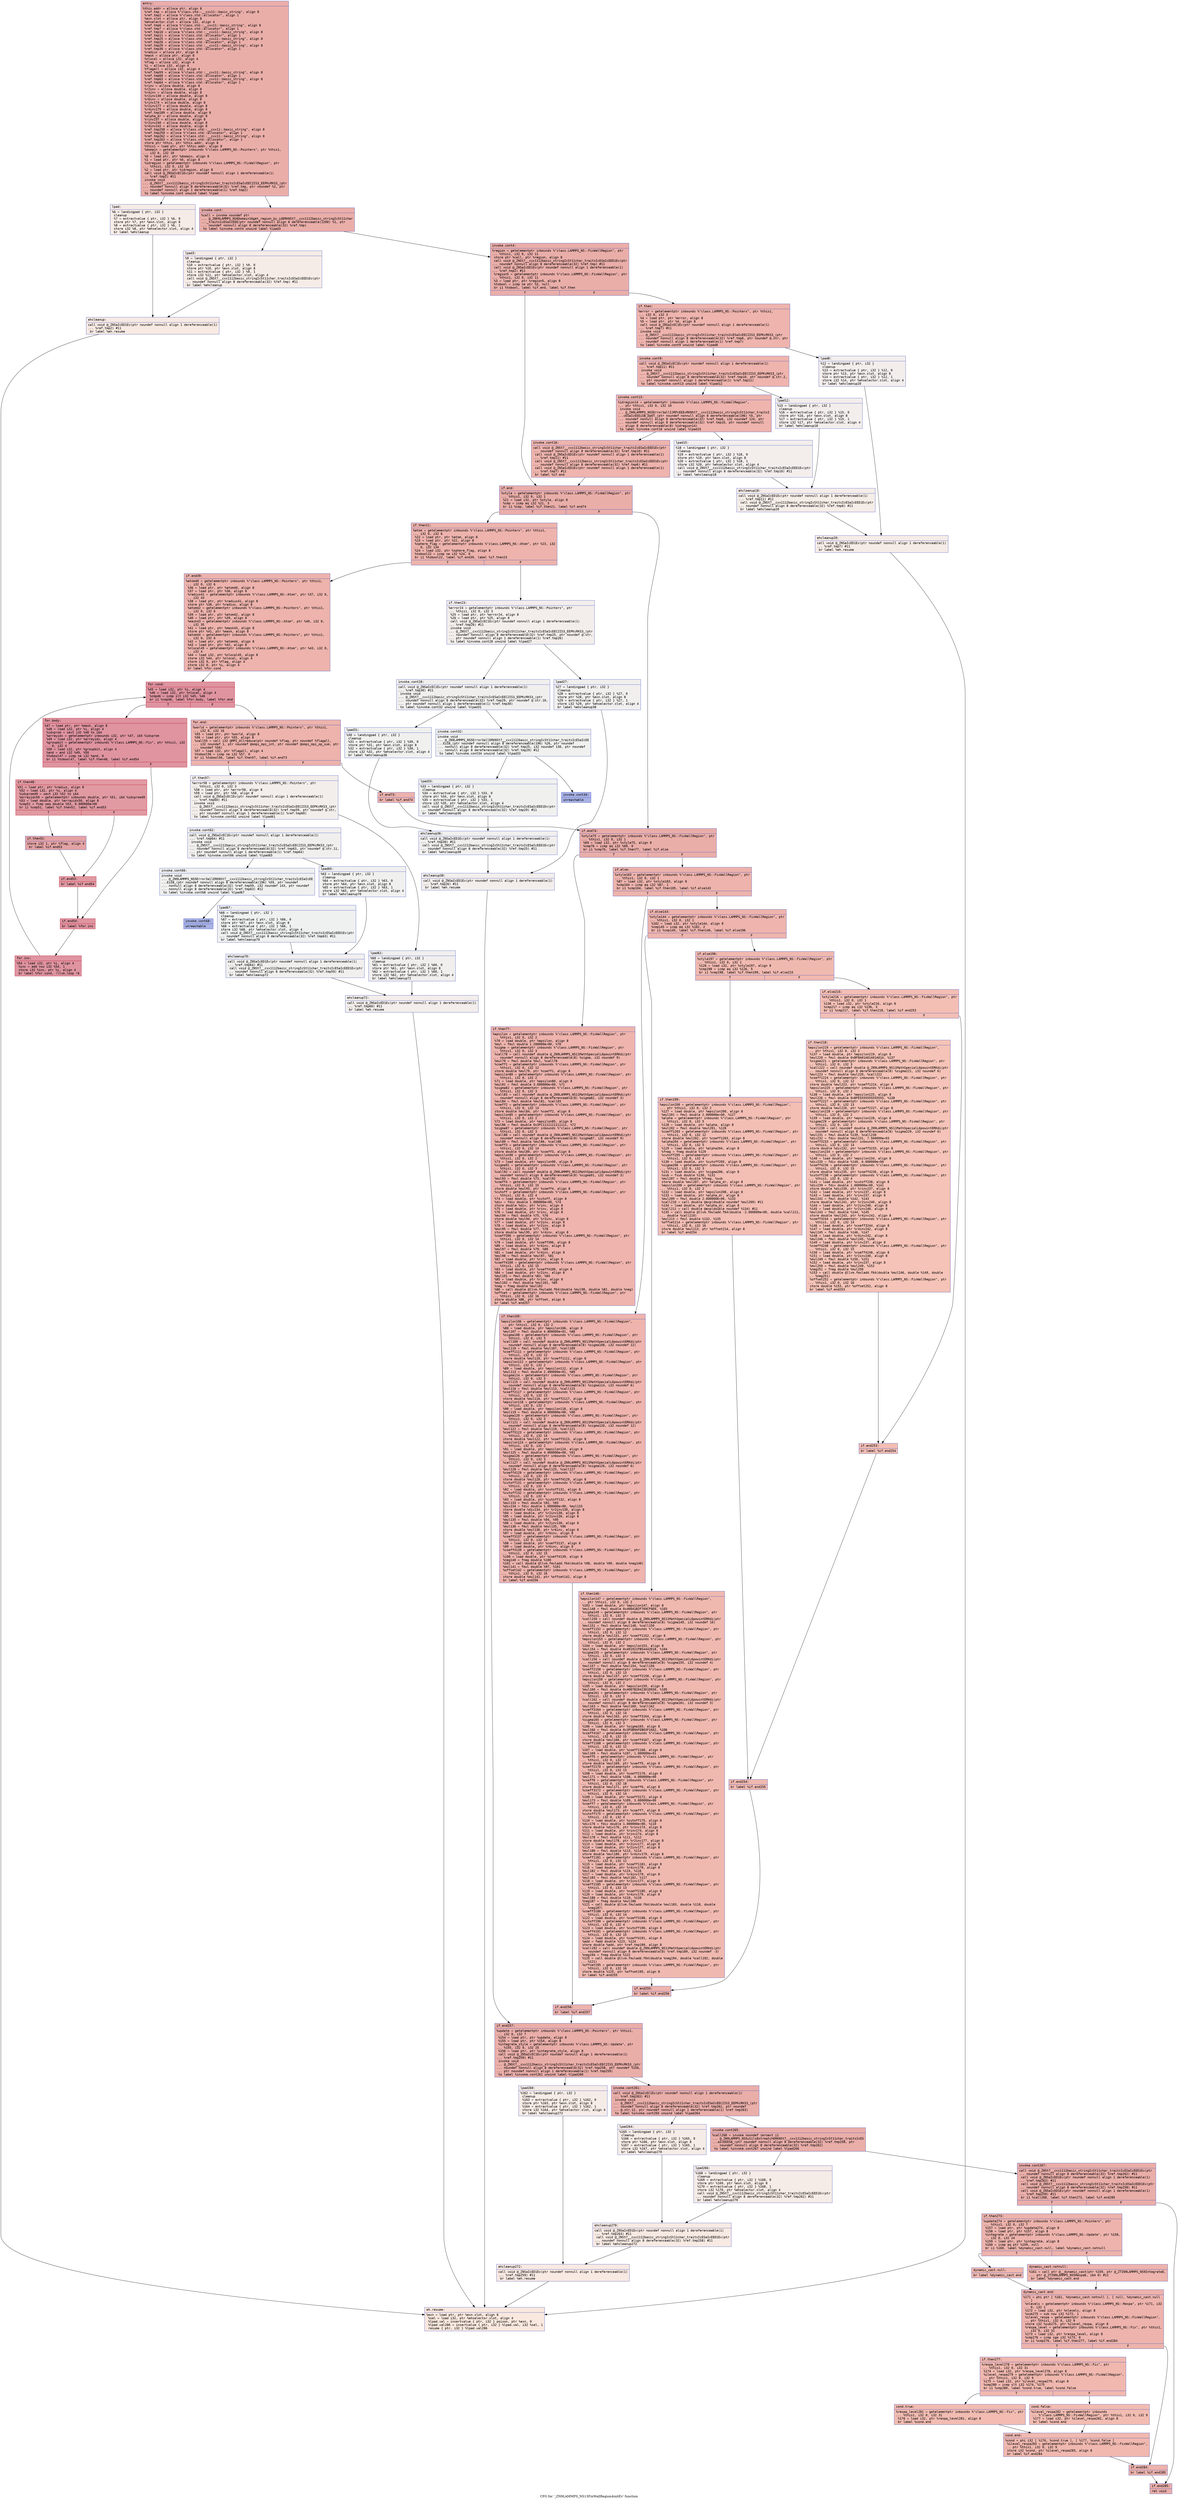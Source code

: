 digraph "CFG for '_ZN9LAMMPS_NS13FixWallRegion4initEv' function" {
	label="CFG for '_ZN9LAMMPS_NS13FixWallRegion4initEv' function";

	Node0x5591c76d56f0 [shape=record,color="#3d50c3ff", style=filled, fillcolor="#d0473d70" fontname="Courier",label="{entry:\l|  %this.addr = alloca ptr, align 8\l  %ref.tmp = alloca %\"class.std::__cxx11::basic_string\", align 8\l  %ref.tmp2 = alloca %\"class.std::allocator\", align 1\l  %exn.slot = alloca ptr, align 8\l  %ehselector.slot = alloca i32, align 4\l  %ref.tmp6 = alloca %\"class.std::__cxx11::basic_string\", align 8\l  %ref.tmp7 = alloca %\"class.std::allocator\", align 1\l  %ref.tmp10 = alloca %\"class.std::__cxx11::basic_string\", align 8\l  %ref.tmp11 = alloca %\"class.std::allocator\", align 1\l  %ref.tmp25 = alloca %\"class.std::__cxx11::basic_string\", align 8\l  %ref.tmp26 = alloca %\"class.std::allocator\", align 1\l  %ref.tmp29 = alloca %\"class.std::__cxx11::basic_string\", align 8\l  %ref.tmp30 = alloca %\"class.std::allocator\", align 1\l  %radius = alloca ptr, align 8\l  %mask = alloca ptr, align 8\l  %nlocal = alloca i32, align 4\l  %flag = alloca i32, align 4\l  %i = alloca i32, align 4\l  %flagall = alloca i32, align 4\l  %ref.tmp59 = alloca %\"class.std::__cxx11::basic_string\", align 8\l  %ref.tmp60 = alloca %\"class.std::allocator\", align 1\l  %ref.tmp63 = alloca %\"class.std::__cxx11::basic_string\", align 8\l  %ref.tmp64 = alloca %\"class.std::allocator\", align 1\l  %rinv = alloca double, align 8\l  %r2inv = alloca double, align 8\l  %r4inv = alloca double, align 8\l  %r2inv130 = alloca double, align 8\l  %r6inv = alloca double, align 8\l  %rinv174 = alloca double, align 8\l  %r2inv177 = alloca double, align 8\l  %r4inv179 = alloca double, align 8\l  %ref.tmp189 = alloca double, align 8\l  %alpha_dr = alloca double, align 8\l  %rinv237 = alloca double, align 8\l  %r2inv240 = alloca double, align 8\l  %r4inv242 = alloca double, align 8\l  %ref.tmp258 = alloca %\"class.std::__cxx11::basic_string\", align 8\l  %ref.tmp259 = alloca %\"class.std::allocator\", align 1\l  %ref.tmp262 = alloca %\"class.std::__cxx11::basic_string\", align 8\l  %ref.tmp263 = alloca %\"class.std::allocator\", align 1\l  store ptr %this, ptr %this.addr, align 8\l  %this1 = load ptr, ptr %this.addr, align 8\l  %domain = getelementptr inbounds %\"class.LAMMPS_NS::Pointers\", ptr %this1,\l... i32 0, i32 10\l  %0 = load ptr, ptr %domain, align 8\l  %1 = load ptr, ptr %0, align 8\l  %idregion = getelementptr inbounds %\"class.LAMMPS_NS::FixWallRegion\", ptr\l... %this1, i32 0, i32 10\l  %2 = load ptr, ptr %idregion, align 8\l  call void @_ZNSaIcEC1Ev(ptr noundef nonnull align 1 dereferenceable(1)\l... %ref.tmp2) #11\l  invoke void\l... @_ZNSt7__cxx1112basic_stringIcSt11char_traitsIcESaIcEEC2IS3_EEPKcRKS3_(ptr\l... noundef nonnull align 8 dereferenceable(32) %ref.tmp, ptr noundef %2, ptr\l... noundef nonnull align 1 dereferenceable(1) %ref.tmp2)\l          to label %invoke.cont unwind label %lpad\l}"];
	Node0x5591c76d56f0 -> Node0x5591c76c2880[tooltip="entry -> invoke.cont\nProbability 100.00%" ];
	Node0x5591c76d56f0 -> Node0x5591c76c2900[tooltip="entry -> lpad\nProbability 0.00%" ];
	Node0x5591c76c2880 [shape=record,color="#3d50c3ff", style=filled, fillcolor="#d0473d70" fontname="Courier",label="{invoke.cont:\l|  %call = invoke noundef ptr\l... @_ZNK9LAMMPS_NS6Domain16get_region_by_idERKNSt7__cxx1112basic_stringIcSt11char\l..._traitsIcESaIcEEE(ptr noundef nonnull align 8 dereferenceable(1200) %1, ptr\l... noundef nonnull align 8 dereferenceable(32) %ref.tmp)\l          to label %invoke.cont4 unwind label %lpad3\l}"];
	Node0x5591c76c2880 -> Node0x5591c76c2830[tooltip="invoke.cont -> invoke.cont4\nProbability 100.00%" ];
	Node0x5591c76c2880 -> Node0x5591c76c2ba0[tooltip="invoke.cont -> lpad3\nProbability 0.00%" ];
	Node0x5591c76c2830 [shape=record,color="#3d50c3ff", style=filled, fillcolor="#d0473d70" fontname="Courier",label="{invoke.cont4:\l|  %region = getelementptr inbounds %\"class.LAMMPS_NS::FixWallRegion\", ptr\l... %this1, i32 0, i32 11\l  store ptr %call, ptr %region, align 8\l  call void @_ZNSt7__cxx1112basic_stringIcSt11char_traitsIcESaIcEED1Ev(ptr\l... noundef nonnull align 8 dereferenceable(32) %ref.tmp) #11\l  call void @_ZNSaIcED1Ev(ptr noundef nonnull align 1 dereferenceable(1)\l... %ref.tmp2) #11\l  %region5 = getelementptr inbounds %\"class.LAMMPS_NS::FixWallRegion\", ptr\l... %this1, i32 0, i32 11\l  %3 = load ptr, ptr %region5, align 8\l  %tobool = icmp ne ptr %3, null\l  br i1 %tobool, label %if.end, label %if.then\l|{<s0>T|<s1>F}}"];
	Node0x5591c76c2830:s0 -> Node0x5591c76dab30[tooltip="invoke.cont4 -> if.end\nProbability 62.50%" ];
	Node0x5591c76c2830:s1 -> Node0x5591c76daba0[tooltip="invoke.cont4 -> if.then\nProbability 37.50%" ];
	Node0x5591c76daba0 [shape=record,color="#3d50c3ff", style=filled, fillcolor="#d8564670" fontname="Courier",label="{if.then:\l|  %error = getelementptr inbounds %\"class.LAMMPS_NS::Pointers\", ptr %this1,\l... i32 0, i32 3\l  %4 = load ptr, ptr %error, align 8\l  %5 = load ptr, ptr %4, align 8\l  call void @_ZNSaIcEC1Ev(ptr noundef nonnull align 1 dereferenceable(1)\l... %ref.tmp7) #11\l  invoke void\l... @_ZNSt7__cxx1112basic_stringIcSt11char_traitsIcESaIcEEC2IS3_EEPKcRKS3_(ptr\l... noundef nonnull align 8 dereferenceable(32) %ref.tmp6, ptr noundef @.str, ptr\l... noundef nonnull align 1 dereferenceable(1) %ref.tmp7)\l          to label %invoke.cont9 unwind label %lpad8\l}"];
	Node0x5591c76daba0 -> Node0x5591c76db020[tooltip="if.then -> invoke.cont9\nProbability 100.00%" ];
	Node0x5591c76daba0 -> Node0x5591c76db0a0[tooltip="if.then -> lpad8\nProbability 0.00%" ];
	Node0x5591c76db020 [shape=record,color="#3d50c3ff", style=filled, fillcolor="#d8564670" fontname="Courier",label="{invoke.cont9:\l|  call void @_ZNSaIcEC1Ev(ptr noundef nonnull align 1 dereferenceable(1)\l... %ref.tmp11) #11\l  invoke void\l... @_ZNSt7__cxx1112basic_stringIcSt11char_traitsIcESaIcEEC2IS3_EEPKcRKS3_(ptr\l... noundef nonnull align 8 dereferenceable(32) %ref.tmp10, ptr noundef @.str.2,\l... ptr noundef nonnull align 1 dereferenceable(1) %ref.tmp11)\l          to label %invoke.cont13 unwind label %lpad12\l}"];
	Node0x5591c76db020 -> Node0x5591c76db3c0[tooltip="invoke.cont9 -> invoke.cont13\nProbability 100.00%" ];
	Node0x5591c76db020 -> Node0x5591c76db410[tooltip="invoke.cont9 -> lpad12\nProbability 0.00%" ];
	Node0x5591c76db3c0 [shape=record,color="#3d50c3ff", style=filled, fillcolor="#d8564670" fontname="Courier",label="{invoke.cont13:\l|  %idregion14 = getelementptr inbounds %\"class.LAMMPS_NS::FixWallRegion\",\l... ptr %this1, i32 0, i32 10\l  invoke void\l... @_ZN9LAMMPS_NS5Error3allIJRPcEEEvRKNSt7__cxx1112basic_stringIcSt11char_traitsI\l...cESaIcEEEiSB_DpOT_(ptr noundef nonnull align 8 dereferenceable(196) %5, ptr\l... noundef nonnull align 8 dereferenceable(32) %ref.tmp6, i32 noundef 124, ptr\l... noundef nonnull align 8 dereferenceable(32) %ref.tmp10, ptr noundef nonnull\l... align 8 dereferenceable(8) %idregion14)\l          to label %invoke.cont16 unwind label %lpad15\l}"];
	Node0x5591c76db3c0 -> Node0x5591c76db370[tooltip="invoke.cont13 -> invoke.cont16\nProbability 100.00%" ];
	Node0x5591c76db3c0 -> Node0x5591c76db760[tooltip="invoke.cont13 -> lpad15\nProbability 0.00%" ];
	Node0x5591c76db370 [shape=record,color="#3d50c3ff", style=filled, fillcolor="#d8564670" fontname="Courier",label="{invoke.cont16:\l|  call void @_ZNSt7__cxx1112basic_stringIcSt11char_traitsIcESaIcEED1Ev(ptr\l... noundef nonnull align 8 dereferenceable(32) %ref.tmp10) #11\l  call void @_ZNSaIcED1Ev(ptr noundef nonnull align 1 dereferenceable(1)\l... %ref.tmp11) #11\l  call void @_ZNSt7__cxx1112basic_stringIcSt11char_traitsIcESaIcEED1Ev(ptr\l... noundef nonnull align 8 dereferenceable(32) %ref.tmp6) #11\l  call void @_ZNSaIcED1Ev(ptr noundef nonnull align 1 dereferenceable(1)\l... %ref.tmp7) #11\l  br label %if.end\l}"];
	Node0x5591c76db370 -> Node0x5591c76dab30[tooltip="invoke.cont16 -> if.end\nProbability 100.00%" ];
	Node0x5591c76c2900 [shape=record,color="#3d50c3ff", style=filled, fillcolor="#ead5c970" fontname="Courier",label="{lpad:\l|  %6 = landingpad \{ ptr, i32 \}\l          cleanup\l  %7 = extractvalue \{ ptr, i32 \} %6, 0\l  store ptr %7, ptr %exn.slot, align 8\l  %8 = extractvalue \{ ptr, i32 \} %6, 1\l  store i32 %8, ptr %ehselector.slot, align 4\l  br label %ehcleanup\l}"];
	Node0x5591c76c2900 -> Node0x5591c76dc030[tooltip="lpad -> ehcleanup\nProbability 100.00%" ];
	Node0x5591c76c2ba0 [shape=record,color="#3d50c3ff", style=filled, fillcolor="#ead5c970" fontname="Courier",label="{lpad3:\l|  %9 = landingpad \{ ptr, i32 \}\l          cleanup\l  %10 = extractvalue \{ ptr, i32 \} %9, 0\l  store ptr %10, ptr %exn.slot, align 8\l  %11 = extractvalue \{ ptr, i32 \} %9, 1\l  store i32 %11, ptr %ehselector.slot, align 4\l  call void @_ZNSt7__cxx1112basic_stringIcSt11char_traitsIcESaIcEED1Ev(ptr\l... noundef nonnull align 8 dereferenceable(32) %ref.tmp) #11\l  br label %ehcleanup\l}"];
	Node0x5591c76c2ba0 -> Node0x5591c76dc030[tooltip="lpad3 -> ehcleanup\nProbability 100.00%" ];
	Node0x5591c76dc030 [shape=record,color="#3d50c3ff", style=filled, fillcolor="#eed0c070" fontname="Courier",label="{ehcleanup:\l|  call void @_ZNSaIcED1Ev(ptr noundef nonnull align 1 dereferenceable(1)\l... %ref.tmp2) #11\l  br label %eh.resume\l}"];
	Node0x5591c76dc030 -> Node0x5591c76dc5e0[tooltip="ehcleanup -> eh.resume\nProbability 100.00%" ];
	Node0x5591c76db0a0 [shape=record,color="#3d50c3ff", style=filled, fillcolor="#e3d9d370" fontname="Courier",label="{lpad8:\l|  %12 = landingpad \{ ptr, i32 \}\l          cleanup\l  %13 = extractvalue \{ ptr, i32 \} %12, 0\l  store ptr %13, ptr %exn.slot, align 8\l  %14 = extractvalue \{ ptr, i32 \} %12, 1\l  store i32 %14, ptr %ehselector.slot, align 4\l  br label %ehcleanup20\l}"];
	Node0x5591c76db0a0 -> Node0x5591c76dc930[tooltip="lpad8 -> ehcleanup20\nProbability 100.00%" ];
	Node0x5591c76db410 [shape=record,color="#3d50c3ff", style=filled, fillcolor="#e3d9d370" fontname="Courier",label="{lpad12:\l|  %15 = landingpad \{ ptr, i32 \}\l          cleanup\l  %16 = extractvalue \{ ptr, i32 \} %15, 0\l  store ptr %16, ptr %exn.slot, align 8\l  %17 = extractvalue \{ ptr, i32 \} %15, 1\l  store i32 %17, ptr %ehselector.slot, align 4\l  br label %ehcleanup18\l}"];
	Node0x5591c76db410 -> Node0x5591c76dcca0[tooltip="lpad12 -> ehcleanup18\nProbability 100.00%" ];
	Node0x5591c76db760 [shape=record,color="#3d50c3ff", style=filled, fillcolor="#e3d9d370" fontname="Courier",label="{lpad15:\l|  %18 = landingpad \{ ptr, i32 \}\l          cleanup\l  %19 = extractvalue \{ ptr, i32 \} %18, 0\l  store ptr %19, ptr %exn.slot, align 8\l  %20 = extractvalue \{ ptr, i32 \} %18, 1\l  store i32 %20, ptr %ehselector.slot, align 4\l  call void @_ZNSt7__cxx1112basic_stringIcSt11char_traitsIcESaIcEED1Ev(ptr\l... noundef nonnull align 8 dereferenceable(32) %ref.tmp10) #11\l  br label %ehcleanup18\l}"];
	Node0x5591c76db760 -> Node0x5591c76dcca0[tooltip="lpad15 -> ehcleanup18\nProbability 100.00%" ];
	Node0x5591c76dcca0 [shape=record,color="#3d50c3ff", style=filled, fillcolor="#e8d6cc70" fontname="Courier",label="{ehcleanup18:\l|  call void @_ZNSaIcED1Ev(ptr noundef nonnull align 1 dereferenceable(1)\l... %ref.tmp11) #11\l  call void @_ZNSt7__cxx1112basic_stringIcSt11char_traitsIcESaIcEED1Ev(ptr\l... noundef nonnull align 8 dereferenceable(32) %ref.tmp6) #11\l  br label %ehcleanup20\l}"];
	Node0x5591c76dcca0 -> Node0x5591c76dc930[tooltip="ehcleanup18 -> ehcleanup20\nProbability 100.00%" ];
	Node0x5591c76dc930 [shape=record,color="#3d50c3ff", style=filled, fillcolor="#ead5c970" fontname="Courier",label="{ehcleanup20:\l|  call void @_ZNSaIcED1Ev(ptr noundef nonnull align 1 dereferenceable(1)\l... %ref.tmp7) #11\l  br label %eh.resume\l}"];
	Node0x5591c76dc930 -> Node0x5591c76dc5e0[tooltip="ehcleanup20 -> eh.resume\nProbability 100.00%" ];
	Node0x5591c76dab30 [shape=record,color="#3d50c3ff", style=filled, fillcolor="#d0473d70" fontname="Courier",label="{if.end:\l|  %style = getelementptr inbounds %\"class.LAMMPS_NS::FixWallRegion\", ptr\l... %this1, i32 0, i32 1\l  %21 = load i32, ptr %style, align 8\l  %cmp = icmp eq i32 %21, 3\l  br i1 %cmp, label %if.then21, label %if.end74\l|{<s0>T|<s1>F}}"];
	Node0x5591c76dab30:s0 -> Node0x5591c76dd7b0[tooltip="if.end -> if.then21\nProbability 50.00%" ];
	Node0x5591c76dab30:s1 -> Node0x5591c76dd800[tooltip="if.end -> if.end74\nProbability 50.00%" ];
	Node0x5591c76dd7b0 [shape=record,color="#3d50c3ff", style=filled, fillcolor="#d6524470" fontname="Courier",label="{if.then21:\l|  %atom = getelementptr inbounds %\"class.LAMMPS_NS::Pointers\", ptr %this1,\l... i32 0, i32 6\l  %22 = load ptr, ptr %atom, align 8\l  %23 = load ptr, ptr %22, align 8\l  %sphere_flag = getelementptr inbounds %\"class.LAMMPS_NS::Atom\", ptr %23, i32\l... 0, i32 134\l  %24 = load i32, ptr %sphere_flag, align 8\l  %tobool22 = icmp ne i32 %24, 0\l  br i1 %tobool22, label %if.end39, label %if.then23\l|{<s0>T|<s1>F}}"];
	Node0x5591c76dd7b0:s0 -> Node0x5591c76de7b0[tooltip="if.then21 -> if.end39\nProbability 100.00%" ];
	Node0x5591c76dd7b0:s1 -> Node0x5591c76de800[tooltip="if.then21 -> if.then23\nProbability 0.00%" ];
	Node0x5591c76de800 [shape=record,color="#3d50c3ff", style=filled, fillcolor="#e5d8d170" fontname="Courier",label="{if.then23:\l|  %error24 = getelementptr inbounds %\"class.LAMMPS_NS::Pointers\", ptr\l... %this1, i32 0, i32 3\l  %25 = load ptr, ptr %error24, align 8\l  %26 = load ptr, ptr %25, align 8\l  call void @_ZNSaIcEC1Ev(ptr noundef nonnull align 1 dereferenceable(1)\l... %ref.tmp26) #11\l  invoke void\l... @_ZNSt7__cxx1112basic_stringIcSt11char_traitsIcESaIcEEC2IS3_EEPKcRKS3_(ptr\l... noundef nonnull align 8 dereferenceable(32) %ref.tmp25, ptr noundef @.str,\l... ptr noundef nonnull align 1 dereferenceable(1) %ref.tmp26)\l          to label %invoke.cont28 unwind label %lpad27\l}"];
	Node0x5591c76de800 -> Node0x5591c76dec90[tooltip="if.then23 -> invoke.cont28\nProbability 50.00%" ];
	Node0x5591c76de800 -> Node0x5591c76ded10[tooltip="if.then23 -> lpad27\nProbability 50.00%" ];
	Node0x5591c76dec90 [shape=record,color="#3d50c3ff", style=filled, fillcolor="#e0dbd870" fontname="Courier",label="{invoke.cont28:\l|  call void @_ZNSaIcEC1Ev(ptr noundef nonnull align 1 dereferenceable(1)\l... %ref.tmp30) #11\l  invoke void\l... @_ZNSt7__cxx1112basic_stringIcSt11char_traitsIcESaIcEEC2IS3_EEPKcRKS3_(ptr\l... noundef nonnull align 8 dereferenceable(32) %ref.tmp29, ptr noundef @.str.10,\l... ptr noundef nonnull align 1 dereferenceable(1) %ref.tmp30)\l          to label %invoke.cont32 unwind label %lpad31\l}"];
	Node0x5591c76dec90 -> Node0x5591c76df090[tooltip="invoke.cont28 -> invoke.cont32\nProbability 50.00%" ];
	Node0x5591c76dec90 -> Node0x5591c76df0e0[tooltip="invoke.cont28 -> lpad31\nProbability 50.00%" ];
	Node0x5591c76df090 [shape=record,color="#3d50c3ff", style=filled, fillcolor="#dedcdb70" fontname="Courier",label="{invoke.cont32:\l|  invoke void\l... @_ZN9LAMMPS_NS5Error3allERKNSt7__cxx1112basic_stringIcSt11char_traitsIcESaIcEE\l...EiS8_(ptr noundef nonnull align 8 dereferenceable(196) %26, ptr noundef\l... nonnull align 8 dereferenceable(32) %ref.tmp25, i32 noundef 130, ptr noundef\l... nonnull align 8 dereferenceable(32) %ref.tmp29) #12\l          to label %invoke.cont34 unwind label %lpad33\l}"];
	Node0x5591c76df090 -> Node0x5591c76df040[tooltip="invoke.cont32 -> invoke.cont34\nProbability 0.00%" ];
	Node0x5591c76df090 -> Node0x5591c76df400[tooltip="invoke.cont32 -> lpad33\nProbability 100.00%" ];
	Node0x5591c76df040 [shape=record,color="#3d50c3ff", style=filled, fillcolor="#3d50c370" fontname="Courier",label="{invoke.cont34:\l|  unreachable\l}"];
	Node0x5591c76ded10 [shape=record,color="#3d50c3ff", style=filled, fillcolor="#e0dbd870" fontname="Courier",label="{lpad27:\l|  %27 = landingpad \{ ptr, i32 \}\l          cleanup\l  %28 = extractvalue \{ ptr, i32 \} %27, 0\l  store ptr %28, ptr %exn.slot, align 8\l  %29 = extractvalue \{ ptr, i32 \} %27, 1\l  store i32 %29, ptr %ehselector.slot, align 4\l  br label %ehcleanup38\l}"];
	Node0x5591c76ded10 -> Node0x5591c76df9c0[tooltip="lpad27 -> ehcleanup38\nProbability 100.00%" ];
	Node0x5591c76df0e0 [shape=record,color="#3d50c3ff", style=filled, fillcolor="#dedcdb70" fontname="Courier",label="{lpad31:\l|  %30 = landingpad \{ ptr, i32 \}\l          cleanup\l  %31 = extractvalue \{ ptr, i32 \} %30, 0\l  store ptr %31, ptr %exn.slot, align 8\l  %32 = extractvalue \{ ptr, i32 \} %30, 1\l  store i32 %32, ptr %ehselector.slot, align 4\l  br label %ehcleanup36\l}"];
	Node0x5591c76df0e0 -> Node0x5591c76dfd10[tooltip="lpad31 -> ehcleanup36\nProbability 100.00%" ];
	Node0x5591c76df400 [shape=record,color="#3d50c3ff", style=filled, fillcolor="#dedcdb70" fontname="Courier",label="{lpad33:\l|  %33 = landingpad \{ ptr, i32 \}\l          cleanup\l  %34 = extractvalue \{ ptr, i32 \} %33, 0\l  store ptr %34, ptr %exn.slot, align 8\l  %35 = extractvalue \{ ptr, i32 \} %33, 1\l  store i32 %35, ptr %ehselector.slot, align 4\l  call void @_ZNSt7__cxx1112basic_stringIcSt11char_traitsIcESaIcEED1Ev(ptr\l... noundef nonnull align 8 dereferenceable(32) %ref.tmp29) #11\l  br label %ehcleanup36\l}"];
	Node0x5591c76df400 -> Node0x5591c76dfd10[tooltip="lpad33 -> ehcleanup36\nProbability 100.00%" ];
	Node0x5591c76dfd10 [shape=record,color="#3d50c3ff", style=filled, fillcolor="#e0dbd870" fontname="Courier",label="{ehcleanup36:\l|  call void @_ZNSaIcED1Ev(ptr noundef nonnull align 1 dereferenceable(1)\l... %ref.tmp30) #11\l  call void @_ZNSt7__cxx1112basic_stringIcSt11char_traitsIcESaIcEED1Ev(ptr\l... noundef nonnull align 8 dereferenceable(32) %ref.tmp25) #11\l  br label %ehcleanup38\l}"];
	Node0x5591c76dfd10 -> Node0x5591c76df9c0[tooltip="ehcleanup36 -> ehcleanup38\nProbability 100.00%" ];
	Node0x5591c76df9c0 [shape=record,color="#3d50c3ff", style=filled, fillcolor="#e5d8d170" fontname="Courier",label="{ehcleanup38:\l|  call void @_ZNSaIcED1Ev(ptr noundef nonnull align 1 dereferenceable(1)\l... %ref.tmp26) #11\l  br label %eh.resume\l}"];
	Node0x5591c76df9c0 -> Node0x5591c76dc5e0[tooltip="ehcleanup38 -> eh.resume\nProbability 100.00%" ];
	Node0x5591c76de7b0 [shape=record,color="#3d50c3ff", style=filled, fillcolor="#d6524470" fontname="Courier",label="{if.end39:\l|  %atom40 = getelementptr inbounds %\"class.LAMMPS_NS::Pointers\", ptr %this1,\l... i32 0, i32 6\l  %36 = load ptr, ptr %atom40, align 8\l  %37 = load ptr, ptr %36, align 8\l  %radius41 = getelementptr inbounds %\"class.LAMMPS_NS::Atom\", ptr %37, i32 0,\l... i32 43\l  %38 = load ptr, ptr %radius41, align 8\l  store ptr %38, ptr %radius, align 8\l  %atom42 = getelementptr inbounds %\"class.LAMMPS_NS::Pointers\", ptr %this1,\l... i32 0, i32 6\l  %39 = load ptr, ptr %atom42, align 8\l  %40 = load ptr, ptr %39, align 8\l  %mask43 = getelementptr inbounds %\"class.LAMMPS_NS::Atom\", ptr %40, i32 0,\l... i32 35\l  %41 = load ptr, ptr %mask43, align 8\l  store ptr %41, ptr %mask, align 8\l  %atom44 = getelementptr inbounds %\"class.LAMMPS_NS::Pointers\", ptr %this1,\l... i32 0, i32 6\l  %42 = load ptr, ptr %atom44, align 8\l  %43 = load ptr, ptr %42, align 8\l  %nlocal45 = getelementptr inbounds %\"class.LAMMPS_NS::Atom\", ptr %43, i32 0,\l... i32 4\l  %44 = load i32, ptr %nlocal45, align 8\l  store i32 %44, ptr %nlocal, align 4\l  store i32 0, ptr %flag, align 4\l  store i32 0, ptr %i, align 4\l  br label %for.cond\l}"];
	Node0x5591c76de7b0 -> Node0x5591c76e1340[tooltip="if.end39 -> for.cond\nProbability 100.00%" ];
	Node0x5591c76e1340 [shape=record,color="#b70d28ff", style=filled, fillcolor="#b70d2870" fontname="Courier",label="{for.cond:\l|  %45 = load i32, ptr %i, align 4\l  %46 = load i32, ptr %nlocal, align 4\l  %cmp46 = icmp slt i32 %45, %46\l  br i1 %cmp46, label %for.body, label %for.end\l|{<s0>T|<s1>F}}"];
	Node0x5591c76e1340:s0 -> Node0x5591c76e15e0[tooltip="for.cond -> for.body\nProbability 96.88%" ];
	Node0x5591c76e1340:s1 -> Node0x5591c76e1660[tooltip="for.cond -> for.end\nProbability 3.12%" ];
	Node0x5591c76e15e0 [shape=record,color="#b70d28ff", style=filled, fillcolor="#b70d2870" fontname="Courier",label="{for.body:\l|  %47 = load ptr, ptr %mask, align 8\l  %48 = load i32, ptr %i, align 4\l  %idxprom = sext i32 %48 to i64\l  %arrayidx = getelementptr inbounds i32, ptr %47, i64 %idxprom\l  %49 = load i32, ptr %arrayidx, align 4\l  %groupbit = getelementptr inbounds %\"class.LAMMPS_NS::Fix\", ptr %this1, i32\l... 0, i32 4\l  %50 = load i32, ptr %groupbit, align 4\l  %and = and i32 %49, %50\l  %tobool47 = icmp ne i32 %and, 0\l  br i1 %tobool47, label %if.then48, label %if.end54\l|{<s0>T|<s1>F}}"];
	Node0x5591c76e15e0:s0 -> Node0x5591c76c2f50[tooltip="for.body -> if.then48\nProbability 62.50%" ];
	Node0x5591c76e15e0:s1 -> Node0x5591c76c2fd0[tooltip="for.body -> if.end54\nProbability 37.50%" ];
	Node0x5591c76c2f50 [shape=record,color="#b70d28ff", style=filled, fillcolor="#bb1b2c70" fontname="Courier",label="{if.then48:\l|  %51 = load ptr, ptr %radius, align 8\l  %52 = load i32, ptr %i, align 4\l  %idxprom49 = sext i32 %52 to i64\l  %arrayidx50 = getelementptr inbounds double, ptr %51, i64 %idxprom49\l  %53 = load double, ptr %arrayidx50, align 8\l  %cmp51 = fcmp oeq double %53, 0.000000e+00\l  br i1 %cmp51, label %if.then52, label %if.end53\l|{<s0>T|<s1>F}}"];
	Node0x5591c76c2f50:s0 -> Node0x5591c76e30b0[tooltip="if.then48 -> if.then52\nProbability 62.50%" ];
	Node0x5591c76c2f50:s1 -> Node0x5591c76e3130[tooltip="if.then48 -> if.end53\nProbability 37.50%" ];
	Node0x5591c76e30b0 [shape=record,color="#3d50c3ff", style=filled, fillcolor="#c32e3170" fontname="Courier",label="{if.then52:\l|  store i32 1, ptr %flag, align 4\l  br label %if.end53\l}"];
	Node0x5591c76e30b0 -> Node0x5591c76e3130[tooltip="if.then52 -> if.end53\nProbability 100.00%" ];
	Node0x5591c76e3130 [shape=record,color="#b70d28ff", style=filled, fillcolor="#bb1b2c70" fontname="Courier",label="{if.end53:\l|  br label %if.end54\l}"];
	Node0x5591c76e3130 -> Node0x5591c76c2fd0[tooltip="if.end53 -> if.end54\nProbability 100.00%" ];
	Node0x5591c76c2fd0 [shape=record,color="#b70d28ff", style=filled, fillcolor="#b70d2870" fontname="Courier",label="{if.end54:\l|  br label %for.inc\l}"];
	Node0x5591c76c2fd0 -> Node0x5591c76e33e0[tooltip="if.end54 -> for.inc\nProbability 100.00%" ];
	Node0x5591c76e33e0 [shape=record,color="#b70d28ff", style=filled, fillcolor="#b70d2870" fontname="Courier",label="{for.inc:\l|  %54 = load i32, ptr %i, align 4\l  %inc = add nsw i32 %54, 1\l  store i32 %inc, ptr %i, align 4\l  br label %for.cond, !llvm.loop !6\l}"];
	Node0x5591c76e33e0 -> Node0x5591c76e1340[tooltip="for.inc -> for.cond\nProbability 100.00%" ];
	Node0x5591c76e1660 [shape=record,color="#3d50c3ff", style=filled, fillcolor="#d6524470" fontname="Courier",label="{for.end:\l|  %world = getelementptr inbounds %\"class.LAMMPS_NS::Pointers\", ptr %this1,\l... i32 0, i32 16\l  %55 = load ptr, ptr %world, align 8\l  %56 = load ptr, ptr %55, align 8\l  %call55 = call i32 @MPI_Allreduce(ptr noundef %flag, ptr noundef %flagall,\l... i32 noundef 1, ptr noundef @ompi_mpi_int, ptr noundef @ompi_mpi_op_sum, ptr\l... noundef %56)\l  %57 = load i32, ptr %flagall, align 4\l  %tobool56 = icmp ne i32 %57, 0\l  br i1 %tobool56, label %if.then57, label %if.end73\l|{<s0>T|<s1>F}}"];
	Node0x5591c76e1660:s0 -> Node0x5591c76e47d0[tooltip="for.end -> if.then57\nProbability 0.00%" ];
	Node0x5591c76e1660:s1 -> Node0x5591c76e4850[tooltip="for.end -> if.end73\nProbability 100.00%" ];
	Node0x5591c76e47d0 [shape=record,color="#3d50c3ff", style=filled, fillcolor="#e5d8d170" fontname="Courier",label="{if.then57:\l|  %error58 = getelementptr inbounds %\"class.LAMMPS_NS::Pointers\", ptr\l... %this1, i32 0, i32 3\l  %58 = load ptr, ptr %error58, align 8\l  %59 = load ptr, ptr %58, align 8\l  call void @_ZNSaIcEC1Ev(ptr noundef nonnull align 1 dereferenceable(1)\l... %ref.tmp60) #11\l  invoke void\l... @_ZNSt7__cxx1112basic_stringIcSt11char_traitsIcESaIcEEC2IS3_EEPKcRKS3_(ptr\l... noundef nonnull align 8 dereferenceable(32) %ref.tmp59, ptr noundef @.str,\l... ptr noundef nonnull align 1 dereferenceable(1) %ref.tmp60)\l          to label %invoke.cont62 unwind label %lpad61\l}"];
	Node0x5591c76e47d0 -> Node0x5591c76e4cc0[tooltip="if.then57 -> invoke.cont62\nProbability 50.00%" ];
	Node0x5591c76e47d0 -> Node0x5591c76e4d40[tooltip="if.then57 -> lpad61\nProbability 50.00%" ];
	Node0x5591c76e4cc0 [shape=record,color="#3d50c3ff", style=filled, fillcolor="#e0dbd870" fontname="Courier",label="{invoke.cont62:\l|  call void @_ZNSaIcEC1Ev(ptr noundef nonnull align 1 dereferenceable(1)\l... %ref.tmp64) #11\l  invoke void\l... @_ZNSt7__cxx1112basic_stringIcSt11char_traitsIcESaIcEEC2IS3_EEPKcRKS3_(ptr\l... noundef nonnull align 8 dereferenceable(32) %ref.tmp63, ptr noundef @.str.11,\l... ptr noundef nonnull align 1 dereferenceable(1) %ref.tmp64)\l          to label %invoke.cont66 unwind label %lpad65\l}"];
	Node0x5591c76e4cc0 -> Node0x5591c76e5060[tooltip="invoke.cont62 -> invoke.cont66\nProbability 50.00%" ];
	Node0x5591c76e4cc0 -> Node0x5591c76e50b0[tooltip="invoke.cont62 -> lpad65\nProbability 50.00%" ];
	Node0x5591c76e5060 [shape=record,color="#3d50c3ff", style=filled, fillcolor="#dedcdb70" fontname="Courier",label="{invoke.cont66:\l|  invoke void\l... @_ZN9LAMMPS_NS5Error3allERKNSt7__cxx1112basic_stringIcSt11char_traitsIcESaIcEE\l...EiS8_(ptr noundef nonnull align 8 dereferenceable(196) %59, ptr noundef\l... nonnull align 8 dereferenceable(32) %ref.tmp59, i32 noundef 143, ptr noundef\l... nonnull align 8 dereferenceable(32) %ref.tmp63) #12\l          to label %invoke.cont68 unwind label %lpad67\l}"];
	Node0x5591c76e5060 -> Node0x5591c76e5010[tooltip="invoke.cont66 -> invoke.cont68\nProbability 0.00%" ];
	Node0x5591c76e5060 -> Node0x5591c76e53d0[tooltip="invoke.cont66 -> lpad67\nProbability 100.00%" ];
	Node0x5591c76e5010 [shape=record,color="#3d50c3ff", style=filled, fillcolor="#3d50c370" fontname="Courier",label="{invoke.cont68:\l|  unreachable\l}"];
	Node0x5591c76e4d40 [shape=record,color="#3d50c3ff", style=filled, fillcolor="#e0dbd870" fontname="Courier",label="{lpad61:\l|  %60 = landingpad \{ ptr, i32 \}\l          cleanup\l  %61 = extractvalue \{ ptr, i32 \} %60, 0\l  store ptr %61, ptr %exn.slot, align 8\l  %62 = extractvalue \{ ptr, i32 \} %60, 1\l  store i32 %62, ptr %ehselector.slot, align 4\l  br label %ehcleanup72\l}"];
	Node0x5591c76e4d40 -> Node0x5591c76e5990[tooltip="lpad61 -> ehcleanup72\nProbability 100.00%" ];
	Node0x5591c76e50b0 [shape=record,color="#3d50c3ff", style=filled, fillcolor="#dedcdb70" fontname="Courier",label="{lpad65:\l|  %63 = landingpad \{ ptr, i32 \}\l          cleanup\l  %64 = extractvalue \{ ptr, i32 \} %63, 0\l  store ptr %64, ptr %exn.slot, align 8\l  %65 = extractvalue \{ ptr, i32 \} %63, 1\l  store i32 %65, ptr %ehselector.slot, align 4\l  br label %ehcleanup70\l}"];
	Node0x5591c76e50b0 -> Node0x5591c76e5ce0[tooltip="lpad65 -> ehcleanup70\nProbability 100.00%" ];
	Node0x5591c76e53d0 [shape=record,color="#3d50c3ff", style=filled, fillcolor="#dbdcde70" fontname="Courier",label="{lpad67:\l|  %66 = landingpad \{ ptr, i32 \}\l          cleanup\l  %67 = extractvalue \{ ptr, i32 \} %66, 0\l  store ptr %67, ptr %exn.slot, align 8\l  %68 = extractvalue \{ ptr, i32 \} %66, 1\l  store i32 %68, ptr %ehselector.slot, align 4\l  call void @_ZNSt7__cxx1112basic_stringIcSt11char_traitsIcESaIcEED1Ev(ptr\l... noundef nonnull align 8 dereferenceable(32) %ref.tmp63) #11\l  br label %ehcleanup70\l}"];
	Node0x5591c76e53d0 -> Node0x5591c76e5ce0[tooltip="lpad67 -> ehcleanup70\nProbability 100.00%" ];
	Node0x5591c76e5ce0 [shape=record,color="#3d50c3ff", style=filled, fillcolor="#e0dbd870" fontname="Courier",label="{ehcleanup70:\l|  call void @_ZNSaIcED1Ev(ptr noundef nonnull align 1 dereferenceable(1)\l... %ref.tmp64) #11\l  call void @_ZNSt7__cxx1112basic_stringIcSt11char_traitsIcESaIcEED1Ev(ptr\l... noundef nonnull align 8 dereferenceable(32) %ref.tmp59) #11\l  br label %ehcleanup72\l}"];
	Node0x5591c76e5ce0 -> Node0x5591c76e5990[tooltip="ehcleanup70 -> ehcleanup72\nProbability 100.00%" ];
	Node0x5591c76e5990 [shape=record,color="#3d50c3ff", style=filled, fillcolor="#e5d8d170" fontname="Courier",label="{ehcleanup72:\l|  call void @_ZNSaIcED1Ev(ptr noundef nonnull align 1 dereferenceable(1)\l... %ref.tmp60) #11\l  br label %eh.resume\l}"];
	Node0x5591c76e5990 -> Node0x5591c76dc5e0[tooltip="ehcleanup72 -> eh.resume\nProbability 100.00%" ];
	Node0x5591c76e4850 [shape=record,color="#3d50c3ff", style=filled, fillcolor="#d6524470" fontname="Courier",label="{if.end73:\l|  br label %if.end74\l}"];
	Node0x5591c76e4850 -> Node0x5591c76dd800[tooltip="if.end73 -> if.end74\nProbability 100.00%" ];
	Node0x5591c76dd800 [shape=record,color="#3d50c3ff", style=filled, fillcolor="#d0473d70" fontname="Courier",label="{if.end74:\l|  %style75 = getelementptr inbounds %\"class.LAMMPS_NS::FixWallRegion\", ptr\l... %this1, i32 0, i32 1\l  %69 = load i32, ptr %style75, align 8\l  %cmp76 = icmp eq i32 %69, 0\l  br i1 %cmp76, label %if.then77, label %if.else\l|{<s0>T|<s1>F}}"];
	Node0x5591c76dd800:s0 -> Node0x5591c76e6860[tooltip="if.end74 -> if.then77\nProbability 37.50%" ];
	Node0x5591c76dd800:s1 -> Node0x5591c76e68b0[tooltip="if.end74 -> if.else\nProbability 62.50%" ];
	Node0x5591c76e6860 [shape=record,color="#3d50c3ff", style=filled, fillcolor="#d8564670" fontname="Courier",label="{if.then77:\l|  %epsilon = getelementptr inbounds %\"class.LAMMPS_NS::FixWallRegion\", ptr\l... %this1, i32 0, i32 2\l  %70 = load double, ptr %epsilon, align 8\l  %mul = fmul double 1.200000e+00, %70\l  %sigma = getelementptr inbounds %\"class.LAMMPS_NS::FixWallRegion\", ptr\l... %this1, i32 0, i32 3\l  %call78 = call noundef double @_ZN9LAMMPS_NS11MathSpecialL6powintERKdi(ptr\l... noundef nonnull align 8 dereferenceable(8) %sigma, i32 noundef 9)\l  %mul79 = fmul double %mul, %call78\l  %coeff1 = getelementptr inbounds %\"class.LAMMPS_NS::FixWallRegion\", ptr\l... %this1, i32 0, i32 12\l  store double %mul79, ptr %coeff1, align 8\l  %epsilon80 = getelementptr inbounds %\"class.LAMMPS_NS::FixWallRegion\", ptr\l... %this1, i32 0, i32 2\l  %71 = load double, ptr %epsilon80, align 8\l  %mul81 = fmul double 3.000000e+00, %71\l  %sigma82 = getelementptr inbounds %\"class.LAMMPS_NS::FixWallRegion\", ptr\l... %this1, i32 0, i32 3\l  %call83 = call noundef double @_ZN9LAMMPS_NS11MathSpecialL6powintERKdi(ptr\l... noundef nonnull align 8 dereferenceable(8) %sigma82, i32 noundef 3)\l  %mul84 = fmul double %mul81, %call83\l  %coeff2 = getelementptr inbounds %\"class.LAMMPS_NS::FixWallRegion\", ptr\l... %this1, i32 0, i32 13\l  store double %mul84, ptr %coeff2, align 8\l  %epsilon85 = getelementptr inbounds %\"class.LAMMPS_NS::FixWallRegion\", ptr\l... %this1, i32 0, i32 2\l  %72 = load double, ptr %epsilon85, align 8\l  %mul86 = fmul double 0x3FC1111111111111, %72\l  %sigma87 = getelementptr inbounds %\"class.LAMMPS_NS::FixWallRegion\", ptr\l... %this1, i32 0, i32 3\l  %call88 = call noundef double @_ZN9LAMMPS_NS11MathSpecialL6powintERKdi(ptr\l... noundef nonnull align 8 dereferenceable(8) %sigma87, i32 noundef 9)\l  %mul89 = fmul double %mul86, %call88\l  %coeff3 = getelementptr inbounds %\"class.LAMMPS_NS::FixWallRegion\", ptr\l... %this1, i32 0, i32 14\l  store double %mul89, ptr %coeff3, align 8\l  %epsilon90 = getelementptr inbounds %\"class.LAMMPS_NS::FixWallRegion\", ptr\l... %this1, i32 0, i32 2\l  %73 = load double, ptr %epsilon90, align 8\l  %sigma91 = getelementptr inbounds %\"class.LAMMPS_NS::FixWallRegion\", ptr\l... %this1, i32 0, i32 3\l  %call92 = call noundef double @_ZN9LAMMPS_NS11MathSpecialL6powintERKdi(ptr\l... noundef nonnull align 8 dereferenceable(8) %sigma91, i32 noundef 3)\l  %mul93 = fmul double %73, %call92\l  %coeff4 = getelementptr inbounds %\"class.LAMMPS_NS::FixWallRegion\", ptr\l... %this1, i32 0, i32 15\l  store double %mul93, ptr %coeff4, align 8\l  %cutoff = getelementptr inbounds %\"class.LAMMPS_NS::FixWallRegion\", ptr\l... %this1, i32 0, i32 4\l  %74 = load double, ptr %cutoff, align 8\l  %div = fdiv double 1.000000e+00, %74\l  store double %div, ptr %rinv, align 8\l  %75 = load double, ptr %rinv, align 8\l  %76 = load double, ptr %rinv, align 8\l  %mul94 = fmul double %75, %76\l  store double %mul94, ptr %r2inv, align 8\l  %77 = load double, ptr %r2inv, align 8\l  %78 = load double, ptr %r2inv, align 8\l  %mul95 = fmul double %77, %78\l  store double %mul95, ptr %r4inv, align 8\l  %coeff396 = getelementptr inbounds %\"class.LAMMPS_NS::FixWallRegion\", ptr\l... %this1, i32 0, i32 14\l  %79 = load double, ptr %coeff396, align 8\l  %80 = load double, ptr %r4inv, align 8\l  %mul97 = fmul double %79, %80\l  %81 = load double, ptr %r4inv, align 8\l  %mul98 = fmul double %mul97, %81\l  %82 = load double, ptr %rinv, align 8\l  %coeff4100 = getelementptr inbounds %\"class.LAMMPS_NS::FixWallRegion\", ptr\l... %this1, i32 0, i32 15\l  %83 = load double, ptr %coeff4100, align 8\l  %84 = load double, ptr %r2inv, align 8\l  %mul101 = fmul double %83, %84\l  %85 = load double, ptr %rinv, align 8\l  %mul102 = fmul double %mul101, %85\l  %neg = fneg double %mul102\l  %86 = call double @llvm.fmuladd.f64(double %mul98, double %82, double %neg)\l  %offset = getelementptr inbounds %\"class.LAMMPS_NS::FixWallRegion\", ptr\l... %this1, i32 0, i32 16\l  store double %86, ptr %offset, align 8\l  br label %if.end257\l}"];
	Node0x5591c76e6860 -> Node0x5591c76e97a0[tooltip="if.then77 -> if.end257\nProbability 100.00%" ];
	Node0x5591c76e68b0 [shape=record,color="#3d50c3ff", style=filled, fillcolor="#d6524470" fontname="Courier",label="{if.else:\l|  %style103 = getelementptr inbounds %\"class.LAMMPS_NS::FixWallRegion\", ptr\l... %this1, i32 0, i32 1\l  %87 = load i32, ptr %style103, align 8\l  %cmp104 = icmp eq i32 %87, 1\l  br i1 %cmp104, label %if.then105, label %if.else143\l|{<s0>T|<s1>F}}"];
	Node0x5591c76e68b0:s0 -> Node0x5591c76e9a50[tooltip="if.else -> if.then105\nProbability 50.00%" ];
	Node0x5591c76e68b0:s1 -> Node0x5591c76e9ad0[tooltip="if.else -> if.else143\nProbability 50.00%" ];
	Node0x5591c76e9a50 [shape=record,color="#3d50c3ff", style=filled, fillcolor="#d8564670" fontname="Courier",label="{if.then105:\l|  %epsilon106 = getelementptr inbounds %\"class.LAMMPS_NS::FixWallRegion\",\l... ptr %this1, i32 0, i32 2\l  %88 = load double, ptr %epsilon106, align 8\l  %mul107 = fmul double 4.800000e+01, %88\l  %sigma108 = getelementptr inbounds %\"class.LAMMPS_NS::FixWallRegion\", ptr\l... %this1, i32 0, i32 3\l  %call109 = call noundef double @_ZN9LAMMPS_NS11MathSpecialL6powintERKdi(ptr\l... noundef nonnull align 8 dereferenceable(8) %sigma108, i32 noundef 12)\l  %mul110 = fmul double %mul107, %call109\l  %coeff1111 = getelementptr inbounds %\"class.LAMMPS_NS::FixWallRegion\", ptr\l... %this1, i32 0, i32 12\l  store double %mul110, ptr %coeff1111, align 8\l  %epsilon112 = getelementptr inbounds %\"class.LAMMPS_NS::FixWallRegion\", ptr\l... %this1, i32 0, i32 2\l  %89 = load double, ptr %epsilon112, align 8\l  %mul113 = fmul double 2.400000e+01, %89\l  %sigma114 = getelementptr inbounds %\"class.LAMMPS_NS::FixWallRegion\", ptr\l... %this1, i32 0, i32 3\l  %call115 = call noundef double @_ZN9LAMMPS_NS11MathSpecialL6powintERKdi(ptr\l... noundef nonnull align 8 dereferenceable(8) %sigma114, i32 noundef 6)\l  %mul116 = fmul double %mul113, %call115\l  %coeff2117 = getelementptr inbounds %\"class.LAMMPS_NS::FixWallRegion\", ptr\l... %this1, i32 0, i32 13\l  store double %mul116, ptr %coeff2117, align 8\l  %epsilon118 = getelementptr inbounds %\"class.LAMMPS_NS::FixWallRegion\", ptr\l... %this1, i32 0, i32 2\l  %90 = load double, ptr %epsilon118, align 8\l  %mul119 = fmul double 4.000000e+00, %90\l  %sigma120 = getelementptr inbounds %\"class.LAMMPS_NS::FixWallRegion\", ptr\l... %this1, i32 0, i32 3\l  %call121 = call noundef double @_ZN9LAMMPS_NS11MathSpecialL6powintERKdi(ptr\l... noundef nonnull align 8 dereferenceable(8) %sigma120, i32 noundef 12)\l  %mul122 = fmul double %mul119, %call121\l  %coeff3123 = getelementptr inbounds %\"class.LAMMPS_NS::FixWallRegion\", ptr\l... %this1, i32 0, i32 14\l  store double %mul122, ptr %coeff3123, align 8\l  %epsilon124 = getelementptr inbounds %\"class.LAMMPS_NS::FixWallRegion\", ptr\l... %this1, i32 0, i32 2\l  %91 = load double, ptr %epsilon124, align 8\l  %mul125 = fmul double 4.000000e+00, %91\l  %sigma126 = getelementptr inbounds %\"class.LAMMPS_NS::FixWallRegion\", ptr\l... %this1, i32 0, i32 3\l  %call127 = call noundef double @_ZN9LAMMPS_NS11MathSpecialL6powintERKdi(ptr\l... noundef nonnull align 8 dereferenceable(8) %sigma126, i32 noundef 6)\l  %mul128 = fmul double %mul125, %call127\l  %coeff4129 = getelementptr inbounds %\"class.LAMMPS_NS::FixWallRegion\", ptr\l... %this1, i32 0, i32 15\l  store double %mul128, ptr %coeff4129, align 8\l  %cutoff131 = getelementptr inbounds %\"class.LAMMPS_NS::FixWallRegion\", ptr\l... %this1, i32 0, i32 4\l  %92 = load double, ptr %cutoff131, align 8\l  %cutoff132 = getelementptr inbounds %\"class.LAMMPS_NS::FixWallRegion\", ptr\l... %this1, i32 0, i32 4\l  %93 = load double, ptr %cutoff132, align 8\l  %mul133 = fmul double %92, %93\l  %div134 = fdiv double 1.000000e+00, %mul133\l  store double %div134, ptr %r2inv130, align 8\l  %94 = load double, ptr %r2inv130, align 8\l  %95 = load double, ptr %r2inv130, align 8\l  %mul135 = fmul double %94, %95\l  %96 = load double, ptr %r2inv130, align 8\l  %mul136 = fmul double %mul135, %96\l  store double %mul136, ptr %r6inv, align 8\l  %97 = load double, ptr %r6inv, align 8\l  %coeff3137 = getelementptr inbounds %\"class.LAMMPS_NS::FixWallRegion\", ptr\l... %this1, i32 0, i32 14\l  %98 = load double, ptr %coeff3137, align 8\l  %99 = load double, ptr %r6inv, align 8\l  %coeff4139 = getelementptr inbounds %\"class.LAMMPS_NS::FixWallRegion\", ptr\l... %this1, i32 0, i32 15\l  %100 = load double, ptr %coeff4139, align 8\l  %neg140 = fneg double %100\l  %101 = call double @llvm.fmuladd.f64(double %98, double %99, double %neg140)\l  %mul141 = fmul double %97, %101\l  %offset142 = getelementptr inbounds %\"class.LAMMPS_NS::FixWallRegion\", ptr\l... %this1, i32 0, i32 16\l  store double %mul141, ptr %offset142, align 8\l  br label %if.end256\l}"];
	Node0x5591c76e9a50 -> Node0x5591c76e2760[tooltip="if.then105 -> if.end256\nProbability 100.00%" ];
	Node0x5591c76e9ad0 [shape=record,color="#3d50c3ff", style=filled, fillcolor="#d8564670" fontname="Courier",label="{if.else143:\l|  %style144 = getelementptr inbounds %\"class.LAMMPS_NS::FixWallRegion\", ptr\l... %this1, i32 0, i32 1\l  %102 = load i32, ptr %style144, align 8\l  %cmp145 = icmp eq i32 %102, 2\l  br i1 %cmp145, label %if.then146, label %if.else196\l|{<s0>T|<s1>F}}"];
	Node0x5591c76e9ad0:s0 -> Node0x5591c76e29f0[tooltip="if.else143 -> if.then146\nProbability 50.00%" ];
	Node0x5591c76e9ad0:s1 -> Node0x5591c76e2a70[tooltip="if.else143 -> if.else196\nProbability 50.00%" ];
	Node0x5591c76e29f0 [shape=record,color="#3d50c3ff", style=filled, fillcolor="#de614d70" fontname="Courier",label="{if.then146:\l|  %epsilon147 = getelementptr inbounds %\"class.LAMMPS_NS::FixWallRegion\",\l... ptr %this1, i32 0, i32 2\l  %103 = load double, ptr %epsilon147, align 8\l  %mul148 = fmul double 0x40041B2F769CF0E0, %103\l  %sigma149 = getelementptr inbounds %\"class.LAMMPS_NS::FixWallRegion\", ptr\l... %this1, i32 0, i32 3\l  %call150 = call noundef double @_ZN9LAMMPS_NS11MathSpecialL6powintERKdi(ptr\l... noundef nonnull align 8 dereferenceable(8) %sigma149, i32 noundef 10)\l  %mul151 = fmul double %mul148, %call150\l  %coeff1152 = getelementptr inbounds %\"class.LAMMPS_NS::FixWallRegion\", ptr\l... %this1, i32 0, i32 12\l  store double %mul151, ptr %coeff1152, align 8\l  %epsilon153 = getelementptr inbounds %\"class.LAMMPS_NS::FixWallRegion\", ptr\l... %this1, i32 0, i32 2\l  %104 = load double, ptr %epsilon153, align 8\l  %mul154 = fmul double 0x401921FB54442D18, %104\l  %sigma155 = getelementptr inbounds %\"class.LAMMPS_NS::FixWallRegion\", ptr\l... %this1, i32 0, i32 3\l  %call156 = call noundef double @_ZN9LAMMPS_NS11MathSpecialL6powintERKdi(ptr\l... noundef nonnull align 8 dereferenceable(8) %sigma155, i32 noundef 4)\l  %mul157 = fmul double %mul154, %call156\l  %coeff2158 = getelementptr inbounds %\"class.LAMMPS_NS::FixWallRegion\", ptr\l... %this1, i32 0, i32 13\l  store double %mul157, ptr %coeff2158, align 8\l  %epsilon159 = getelementptr inbounds %\"class.LAMMPS_NS::FixWallRegion\", ptr\l... %this1, i32 0, i32 2\l  %105 = load double, ptr %epsilon159, align 8\l  %mul160 = fmul double 0x4007B20423D1D930, %105\l  %sigma161 = getelementptr inbounds %\"class.LAMMPS_NS::FixWallRegion\", ptr\l... %this1, i32 0, i32 3\l  %call162 = call noundef double @_ZN9LAMMPS_NS11MathSpecialL6powintERKdi(ptr\l... noundef nonnull align 8 dereferenceable(8) %sigma161, i32 noundef 3)\l  %mul163 = fmul double %mul160, %call162\l  %coeff3164 = getelementptr inbounds %\"class.LAMMPS_NS::FixWallRegion\", ptr\l... %this1, i32 0, i32 14\l  store double %mul163, ptr %coeff3164, align 8\l  %sigma165 = getelementptr inbounds %\"class.LAMMPS_NS::FixWallRegion\", ptr\l... %this1, i32 0, i32 3\l  %106 = load double, ptr %sigma165, align 8\l  %mul166 = fmul double 0x3FDB9AFEB03F10A2, %106\l  %coeff4167 = getelementptr inbounds %\"class.LAMMPS_NS::FixWallRegion\", ptr\l... %this1, i32 0, i32 15\l  store double %mul166, ptr %coeff4167, align 8\l  %coeff1168 = getelementptr inbounds %\"class.LAMMPS_NS::FixWallRegion\", ptr\l... %this1, i32 0, i32 12\l  %107 = load double, ptr %coeff1168, align 8\l  %mul169 = fmul double %107, 1.000000e+01\l  %coeff5 = getelementptr inbounds %\"class.LAMMPS_NS::FixWallRegion\", ptr\l... %this1, i32 0, i32 17\l  store double %mul169, ptr %coeff5, align 8\l  %coeff2170 = getelementptr inbounds %\"class.LAMMPS_NS::FixWallRegion\", ptr\l... %this1, i32 0, i32 13\l  %108 = load double, ptr %coeff2170, align 8\l  %mul171 = fmul double %108, 4.000000e+00\l  %coeff6 = getelementptr inbounds %\"class.LAMMPS_NS::FixWallRegion\", ptr\l... %this1, i32 0, i32 18\l  store double %mul171, ptr %coeff6, align 8\l  %coeff3172 = getelementptr inbounds %\"class.LAMMPS_NS::FixWallRegion\", ptr\l... %this1, i32 0, i32 14\l  %109 = load double, ptr %coeff3172, align 8\l  %mul173 = fmul double %109, 3.000000e+00\l  %coeff7 = getelementptr inbounds %\"class.LAMMPS_NS::FixWallRegion\", ptr\l... %this1, i32 0, i32 19\l  store double %mul173, ptr %coeff7, align 8\l  %cutoff175 = getelementptr inbounds %\"class.LAMMPS_NS::FixWallRegion\", ptr\l... %this1, i32 0, i32 4\l  %110 = load double, ptr %cutoff175, align 8\l  %div176 = fdiv double 1.000000e+00, %110\l  store double %div176, ptr %rinv174, align 8\l  %111 = load double, ptr %rinv174, align 8\l  %112 = load double, ptr %rinv174, align 8\l  %mul178 = fmul double %111, %112\l  store double %mul178, ptr %r2inv177, align 8\l  %113 = load double, ptr %r2inv177, align 8\l  %114 = load double, ptr %r2inv177, align 8\l  %mul180 = fmul double %113, %114\l  store double %mul180, ptr %r4inv179, align 8\l  %coeff1181 = getelementptr inbounds %\"class.LAMMPS_NS::FixWallRegion\", ptr\l... %this1, i32 0, i32 12\l  %115 = load double, ptr %coeff1181, align 8\l  %116 = load double, ptr %r4inv179, align 8\l  %mul182 = fmul double %115, %116\l  %117 = load double, ptr %r4inv179, align 8\l  %mul183 = fmul double %mul182, %117\l  %118 = load double, ptr %r2inv177, align 8\l  %coeff2185 = getelementptr inbounds %\"class.LAMMPS_NS::FixWallRegion\", ptr\l... %this1, i32 0, i32 13\l  %119 = load double, ptr %coeff2185, align 8\l  %120 = load double, ptr %r4inv179, align 8\l  %mul186 = fmul double %119, %120\l  %neg187 = fneg double %mul186\l  %121 = call double @llvm.fmuladd.f64(double %mul183, double %118, double\l... %neg187)\l  %coeff3188 = getelementptr inbounds %\"class.LAMMPS_NS::FixWallRegion\", ptr\l... %this1, i32 0, i32 14\l  %122 = load double, ptr %coeff3188, align 8\l  %cutoff190 = getelementptr inbounds %\"class.LAMMPS_NS::FixWallRegion\", ptr\l... %this1, i32 0, i32 4\l  %123 = load double, ptr %cutoff190, align 8\l  %coeff4191 = getelementptr inbounds %\"class.LAMMPS_NS::FixWallRegion\", ptr\l... %this1, i32 0, i32 15\l  %124 = load double, ptr %coeff4191, align 8\l  %add = fadd double %123, %124\l  store double %add, ptr %ref.tmp189, align 8\l  %call192 = call noundef double @_ZN9LAMMPS_NS11MathSpecialL6powintERKdi(ptr\l... noundef nonnull align 8 dereferenceable(8) %ref.tmp189, i32 noundef -3)\l  %neg194 = fneg double %122\l  %125 = call double @llvm.fmuladd.f64(double %neg194, double %call192, double\l... %121)\l  %offset195 = getelementptr inbounds %\"class.LAMMPS_NS::FixWallRegion\", ptr\l... %this1, i32 0, i32 16\l  store double %125, ptr %offset195, align 8\l  br label %if.end255\l}"];
	Node0x5591c76e29f0 -> Node0x5591c76f1c50[tooltip="if.then146 -> if.end255\nProbability 100.00%" ];
	Node0x5591c76e2a70 [shape=record,color="#3d50c3ff", style=filled, fillcolor="#de614d70" fontname="Courier",label="{if.else196:\l|  %style197 = getelementptr inbounds %\"class.LAMMPS_NS::FixWallRegion\", ptr\l... %this1, i32 0, i32 1\l  %126 = load i32, ptr %style197, align 8\l  %cmp198 = icmp eq i32 %126, 5\l  br i1 %cmp198, label %if.then199, label %if.else215\l|{<s0>T|<s1>F}}"];
	Node0x5591c76e2a70:s0 -> Node0x5591c76f1f10[tooltip="if.else196 -> if.then199\nProbability 50.00%" ];
	Node0x5591c76e2a70:s1 -> Node0x5591c76f1f90[tooltip="if.else196 -> if.else215\nProbability 50.00%" ];
	Node0x5591c76f1f10 [shape=record,color="#3d50c3ff", style=filled, fillcolor="#e36c5570" fontname="Courier",label="{if.then199:\l|  %epsilon200 = getelementptr inbounds %\"class.LAMMPS_NS::FixWallRegion\",\l... ptr %this1, i32 0, i32 2\l  %127 = load double, ptr %epsilon200, align 8\l  %mul201 = fmul double 2.000000e+00, %127\l  %alpha = getelementptr inbounds %\"class.LAMMPS_NS::FixWallRegion\", ptr\l... %this1, i32 0, i32 5\l  %128 = load double, ptr %alpha, align 8\l  %mul202 = fmul double %mul201, %128\l  %coeff1203 = getelementptr inbounds %\"class.LAMMPS_NS::FixWallRegion\", ptr\l... %this1, i32 0, i32 12\l  store double %mul202, ptr %coeff1203, align 8\l  %alpha204 = getelementptr inbounds %\"class.LAMMPS_NS::FixWallRegion\", ptr\l... %this1, i32 0, i32 5\l  %129 = load double, ptr %alpha204, align 8\l  %fneg = fneg double %129\l  %cutoff205 = getelementptr inbounds %\"class.LAMMPS_NS::FixWallRegion\", ptr\l... %this1, i32 0, i32 4\l  %130 = load double, ptr %cutoff205, align 8\l  %sigma206 = getelementptr inbounds %\"class.LAMMPS_NS::FixWallRegion\", ptr\l... %this1, i32 0, i32 3\l  %131 = load double, ptr %sigma206, align 8\l  %sub = fsub double %130, %131\l  %mul207 = fmul double %fneg, %sub\l  store double %mul207, ptr %alpha_dr, align 8\l  %epsilon208 = getelementptr inbounds %\"class.LAMMPS_NS::FixWallRegion\", ptr\l... %this1, i32 0, i32 2\l  %132 = load double, ptr %epsilon208, align 8\l  %133 = load double, ptr %alpha_dr, align 8\l  %mul209 = fmul double 2.000000e+00, %133\l  %call210 = call double @exp(double noundef %mul209) #11\l  %134 = load double, ptr %alpha_dr, align 8\l  %call211 = call double @exp(double noundef %134) #11\l  %135 = call double @llvm.fmuladd.f64(double -2.000000e+00, double %call211,\l... double %call210)\l  %mul213 = fmul double %132, %135\l  %offset214 = getelementptr inbounds %\"class.LAMMPS_NS::FixWallRegion\", ptr\l... %this1, i32 0, i32 16\l  store double %mul213, ptr %offset214, align 8\l  br label %if.end254\l}"];
	Node0x5591c76f1f10 -> Node0x5591c76f36c0[tooltip="if.then199 -> if.end254\nProbability 100.00%" ];
	Node0x5591c76f1f90 [shape=record,color="#3d50c3ff", style=filled, fillcolor="#e36c5570" fontname="Courier",label="{if.else215:\l|  %style216 = getelementptr inbounds %\"class.LAMMPS_NS::FixWallRegion\", ptr\l... %this1, i32 0, i32 1\l  %136 = load i32, ptr %style216, align 8\l  %cmp217 = icmp eq i32 %136, 3\l  br i1 %cmp217, label %if.then218, label %if.end253\l|{<s0>T|<s1>F}}"];
	Node0x5591c76f1f90:s0 -> Node0x5591c76f39e0[tooltip="if.else215 -> if.then218\nProbability 50.00%" ];
	Node0x5591c76f1f90:s1 -> Node0x5591c76f3a60[tooltip="if.else215 -> if.end253\nProbability 50.00%" ];
	Node0x5591c76f39e0 [shape=record,color="#3d50c3ff", style=filled, fillcolor="#e8765c70" fontname="Courier",label="{if.then218:\l|  %epsilon219 = getelementptr inbounds %\"class.LAMMPS_NS::FixWallRegion\",\l... ptr %this1, i32 0, i32 2\l  %137 = load double, ptr %epsilon219, align 8\l  %mul220 = fmul double 0xBF8A01A01A01A01A, %137\l  %sigma221 = getelementptr inbounds %\"class.LAMMPS_NS::FixWallRegion\", ptr\l... %this1, i32 0, i32 3\l  %call222 = call noundef double @_ZN9LAMMPS_NS11MathSpecialL6powintERKdi(ptr\l... noundef nonnull align 8 dereferenceable(8) %sigma221, i32 noundef 6)\l  %mul223 = fmul double %mul220, %call222\l  %coeff1224 = getelementptr inbounds %\"class.LAMMPS_NS::FixWallRegion\", ptr\l... %this1, i32 0, i32 12\l  store double %mul223, ptr %coeff1224, align 8\l  %epsilon225 = getelementptr inbounds %\"class.LAMMPS_NS::FixWallRegion\", ptr\l... %this1, i32 0, i32 2\l  %138 = load double, ptr %epsilon225, align 8\l  %mul226 = fmul double 0xBFE5555555555555, %138\l  %coeff2227 = getelementptr inbounds %\"class.LAMMPS_NS::FixWallRegion\", ptr\l... %this1, i32 0, i32 13\l  store double %mul226, ptr %coeff2227, align 8\l  %epsilon228 = getelementptr inbounds %\"class.LAMMPS_NS::FixWallRegion\", ptr\l... %this1, i32 0, i32 2\l  %139 = load double, ptr %epsilon228, align 8\l  %sigma229 = getelementptr inbounds %\"class.LAMMPS_NS::FixWallRegion\", ptr\l... %this1, i32 0, i32 3\l  %call230 = call noundef double @_ZN9LAMMPS_NS11MathSpecialL6powintERKdi(ptr\l... noundef nonnull align 8 dereferenceable(8) %sigma229, i32 noundef 6)\l  %mul231 = fmul double %139, %call230\l  %div232 = fdiv double %mul231, 7.560000e+03\l  %coeff3233 = getelementptr inbounds %\"class.LAMMPS_NS::FixWallRegion\", ptr\l... %this1, i32 0, i32 14\l  store double %div232, ptr %coeff3233, align 8\l  %epsilon234 = getelementptr inbounds %\"class.LAMMPS_NS::FixWallRegion\", ptr\l... %this1, i32 0, i32 2\l  %140 = load double, ptr %epsilon234, align 8\l  %div235 = fdiv double %140, 6.000000e+00\l  %coeff4236 = getelementptr inbounds %\"class.LAMMPS_NS::FixWallRegion\", ptr\l... %this1, i32 0, i32 15\l  store double %div235, ptr %coeff4236, align 8\l  %cutoff238 = getelementptr inbounds %\"class.LAMMPS_NS::FixWallRegion\", ptr\l... %this1, i32 0, i32 4\l  %141 = load double, ptr %cutoff238, align 8\l  %div239 = fdiv double 1.000000e+00, %141\l  store double %div239, ptr %rinv237, align 8\l  %142 = load double, ptr %rinv237, align 8\l  %143 = load double, ptr %rinv237, align 8\l  %mul241 = fmul double %142, %143\l  store double %mul241, ptr %r2inv240, align 8\l  %144 = load double, ptr %r2inv240, align 8\l  %145 = load double, ptr %r2inv240, align 8\l  %mul243 = fmul double %144, %145\l  store double %mul243, ptr %r4inv242, align 8\l  %coeff3244 = getelementptr inbounds %\"class.LAMMPS_NS::FixWallRegion\", ptr\l... %this1, i32 0, i32 14\l  %146 = load double, ptr %coeff3244, align 8\l  %147 = load double, ptr %r4inv242, align 8\l  %mul245 = fmul double %146, %147\l  %148 = load double, ptr %r4inv242, align 8\l  %mul246 = fmul double %mul245, %148\l  %149 = load double, ptr %rinv237, align 8\l  %coeff4248 = getelementptr inbounds %\"class.LAMMPS_NS::FixWallRegion\", ptr\l... %this1, i32 0, i32 15\l  %150 = load double, ptr %coeff4248, align 8\l  %151 = load double, ptr %r2inv240, align 8\l  %mul249 = fmul double %150, %151\l  %152 = load double, ptr %rinv237, align 8\l  %mul250 = fmul double %mul249, %152\l  %neg251 = fneg double %mul250\l  %153 = call double @llvm.fmuladd.f64(double %mul246, double %149, double\l... %neg251)\l  %offset252 = getelementptr inbounds %\"class.LAMMPS_NS::FixWallRegion\", ptr\l... %this1, i32 0, i32 16\l  store double %153, ptr %offset252, align 8\l  br label %if.end253\l}"];
	Node0x5591c76f39e0 -> Node0x5591c76f3a60[tooltip="if.then218 -> if.end253\nProbability 100.00%" ];
	Node0x5591c76f3a60 [shape=record,color="#3d50c3ff", style=filled, fillcolor="#e36c5570" fontname="Courier",label="{if.end253:\l|  br label %if.end254\l}"];
	Node0x5591c76f3a60 -> Node0x5591c76f36c0[tooltip="if.end253 -> if.end254\nProbability 100.00%" ];
	Node0x5591c76f36c0 [shape=record,color="#3d50c3ff", style=filled, fillcolor="#de614d70" fontname="Courier",label="{if.end254:\l|  br label %if.end255\l}"];
	Node0x5591c76f36c0 -> Node0x5591c76f1c50[tooltip="if.end254 -> if.end255\nProbability 100.00%" ];
	Node0x5591c76f1c50 [shape=record,color="#3d50c3ff", style=filled, fillcolor="#d8564670" fontname="Courier",label="{if.end255:\l|  br label %if.end256\l}"];
	Node0x5591c76f1c50 -> Node0x5591c76e2760[tooltip="if.end255 -> if.end256\nProbability 100.00%" ];
	Node0x5591c76e2760 [shape=record,color="#3d50c3ff", style=filled, fillcolor="#d6524470" fontname="Courier",label="{if.end256:\l|  br label %if.end257\l}"];
	Node0x5591c76e2760 -> Node0x5591c76e97a0[tooltip="if.end256 -> if.end257\nProbability 100.00%" ];
	Node0x5591c76e97a0 [shape=record,color="#3d50c3ff", style=filled, fillcolor="#d0473d70" fontname="Courier",label="{if.end257:\l|  %update = getelementptr inbounds %\"class.LAMMPS_NS::Pointers\", ptr %this1,\l... i32 0, i32 7\l  %154 = load ptr, ptr %update, align 8\l  %155 = load ptr, ptr %154, align 8\l  %integrate_style = getelementptr inbounds %\"class.LAMMPS_NS::Update\", ptr\l... %155, i32 0, i32 25\l  %156 = load ptr, ptr %integrate_style, align 8\l  call void @_ZNSaIcEC1Ev(ptr noundef nonnull align 1 dereferenceable(1)\l... %ref.tmp259) #11\l  invoke void\l... @_ZNSt7__cxx1112basic_stringIcSt11char_traitsIcESaIcEEC2IS3_EEPKcRKS3_(ptr\l... noundef nonnull align 8 dereferenceable(32) %ref.tmp258, ptr noundef %156,\l... ptr noundef nonnull align 1 dereferenceable(1) %ref.tmp259)\l          to label %invoke.cont261 unwind label %lpad260\l}"];
	Node0x5591c76e97a0 -> Node0x5591c76f6aa0[tooltip="if.end257 -> invoke.cont261\nProbability 100.00%" ];
	Node0x5591c76e97a0 -> Node0x5591c76f6af0[tooltip="if.end257 -> lpad260\nProbability 0.00%" ];
	Node0x5591c76f6aa0 [shape=record,color="#3d50c3ff", style=filled, fillcolor="#d0473d70" fontname="Courier",label="{invoke.cont261:\l|  call void @_ZNSaIcEC1Ev(ptr noundef nonnull align 1 dereferenceable(1)\l... %ref.tmp263) #11\l  invoke void\l... @_ZNSt7__cxx1112basic_stringIcSt11char_traitsIcESaIcEEC2IS3_EEPKcRKS3_(ptr\l... noundef nonnull align 8 dereferenceable(32) %ref.tmp262, ptr noundef\l... @.str.12, ptr noundef nonnull align 1 dereferenceable(1) %ref.tmp263)\l          to label %invoke.cont265 unwind label %lpad264\l}"];
	Node0x5591c76f6aa0 -> Node0x5591c76f6e10[tooltip="invoke.cont261 -> invoke.cont265\nProbability 100.00%" ];
	Node0x5591c76f6aa0 -> Node0x5591c76f6e60[tooltip="invoke.cont261 -> lpad264\nProbability 0.00%" ];
	Node0x5591c76f6e10 [shape=record,color="#3d50c3ff", style=filled, fillcolor="#d0473d70" fontname="Courier",label="{invoke.cont265:\l|  %call268 = invoke noundef zeroext i1\l... @_ZN9LAMMPS_NS5utils8strmatchERKNSt7__cxx1112basic_stringIcSt11char_traitsIcES\l...aIcEEES8_(ptr noundef nonnull align 8 dereferenceable(32) %ref.tmp258, ptr\l... noundef nonnull align 8 dereferenceable(32) %ref.tmp262)\l          to label %invoke.cont267 unwind label %lpad266\l}"];
	Node0x5591c76f6e10 -> Node0x5591c76f6dc0[tooltip="invoke.cont265 -> invoke.cont267\nProbability 100.00%" ];
	Node0x5591c76f6e10 -> Node0x5591c76f7090[tooltip="invoke.cont265 -> lpad266\nProbability 0.00%" ];
	Node0x5591c76f6dc0 [shape=record,color="#3d50c3ff", style=filled, fillcolor="#d0473d70" fontname="Courier",label="{invoke.cont267:\l|  call void @_ZNSt7__cxx1112basic_stringIcSt11char_traitsIcESaIcEED1Ev(ptr\l... noundef nonnull align 8 dereferenceable(32) %ref.tmp262) #11\l  call void @_ZNSaIcED1Ev(ptr noundef nonnull align 1 dereferenceable(1)\l... %ref.tmp263) #11\l  call void @_ZNSt7__cxx1112basic_stringIcSt11char_traitsIcESaIcEED1Ev(ptr\l... noundef nonnull align 8 dereferenceable(32) %ref.tmp258) #11\l  call void @_ZNSaIcED1Ev(ptr noundef nonnull align 1 dereferenceable(1)\l... %ref.tmp259) #11\l  br i1 %call268, label %if.then273, label %if.end285\l|{<s0>T|<s1>F}}"];
	Node0x5591c76f6dc0:s0 -> Node0x5591c76f7770[tooltip="invoke.cont267 -> if.then273\nProbability 50.00%" ];
	Node0x5591c76f6dc0:s1 -> Node0x5591c76f77f0[tooltip="invoke.cont267 -> if.end285\nProbability 50.00%" ];
	Node0x5591c76f7770 [shape=record,color="#3d50c3ff", style=filled, fillcolor="#d6524470" fontname="Courier",label="{if.then273:\l|  %update274 = getelementptr inbounds %\"class.LAMMPS_NS::Pointers\", ptr\l... %this1, i32 0, i32 7\l  %157 = load ptr, ptr %update274, align 8\l  %158 = load ptr, ptr %157, align 8\l  %integrate = getelementptr inbounds %\"class.LAMMPS_NS::Update\", ptr %158,\l... i32 0, i32 24\l  %159 = load ptr, ptr %integrate, align 8\l  %160 = icmp eq ptr %159, null\l  br i1 %160, label %dynamic_cast.null, label %dynamic_cast.notnull\l|{<s0>T|<s1>F}}"];
	Node0x5591c76f7770:s0 -> Node0x5591c76f7d70[tooltip="if.then273 -> dynamic_cast.null\nProbability 37.50%" ];
	Node0x5591c76f7770:s1 -> Node0x5591c76f7df0[tooltip="if.then273 -> dynamic_cast.notnull\nProbability 62.50%" ];
	Node0x5591c76f7df0 [shape=record,color="#3d50c3ff", style=filled, fillcolor="#d8564670" fontname="Courier",label="{dynamic_cast.notnull:\l|  %161 = call ptr @__dynamic_cast(ptr %159, ptr @_ZTIN9LAMMPS_NS9IntegrateE,\l... ptr @_ZTIN9LAMMPS_NS5RespaE, i64 0) #11\l  br label %dynamic_cast.end\l}"];
	Node0x5591c76f7df0 -> Node0x5591c76f8210[tooltip="dynamic_cast.notnull -> dynamic_cast.end\nProbability 100.00%" ];
	Node0x5591c76f6af0 [shape=record,color="#3d50c3ff", style=filled, fillcolor="#ead5c970" fontname="Courier",label="{lpad260:\l|  %162 = landingpad \{ ptr, i32 \}\l          cleanup\l  %163 = extractvalue \{ ptr, i32 \} %162, 0\l  store ptr %163, ptr %exn.slot, align 8\l  %164 = extractvalue \{ ptr, i32 \} %162, 1\l  store i32 %164, ptr %ehselector.slot, align 4\l  br label %ehcleanup272\l}"];
	Node0x5591c76f6af0 -> Node0x5591c76f8590[tooltip="lpad260 -> ehcleanup272\nProbability 100.00%" ];
	Node0x5591c76f6e60 [shape=record,color="#3d50c3ff", style=filled, fillcolor="#ead5c970" fontname="Courier",label="{lpad264:\l|  %165 = landingpad \{ ptr, i32 \}\l          cleanup\l  %166 = extractvalue \{ ptr, i32 \} %165, 0\l  store ptr %166, ptr %exn.slot, align 8\l  %167 = extractvalue \{ ptr, i32 \} %165, 1\l  store i32 %167, ptr %ehselector.slot, align 4\l  br label %ehcleanup270\l}"];
	Node0x5591c76f6e60 -> Node0x5591c76f8930[tooltip="lpad264 -> ehcleanup270\nProbability 100.00%" ];
	Node0x5591c76f7090 [shape=record,color="#3d50c3ff", style=filled, fillcolor="#ead5c970" fontname="Courier",label="{lpad266:\l|  %168 = landingpad \{ ptr, i32 \}\l          cleanup\l  %169 = extractvalue \{ ptr, i32 \} %168, 0\l  store ptr %169, ptr %exn.slot, align 8\l  %170 = extractvalue \{ ptr, i32 \} %168, 1\l  store i32 %170, ptr %ehselector.slot, align 4\l  call void @_ZNSt7__cxx1112basic_stringIcSt11char_traitsIcESaIcEED1Ev(ptr\l... noundef nonnull align 8 dereferenceable(32) %ref.tmp262) #11\l  br label %ehcleanup270\l}"];
	Node0x5591c76f7090 -> Node0x5591c76f8930[tooltip="lpad266 -> ehcleanup270\nProbability 100.00%" ];
	Node0x5591c76f8930 [shape=record,color="#3d50c3ff", style=filled, fillcolor="#eed0c070" fontname="Courier",label="{ehcleanup270:\l|  call void @_ZNSaIcED1Ev(ptr noundef nonnull align 1 dereferenceable(1)\l... %ref.tmp263) #11\l  call void @_ZNSt7__cxx1112basic_stringIcSt11char_traitsIcESaIcEED1Ev(ptr\l... noundef nonnull align 8 dereferenceable(32) %ref.tmp258) #11\l  br label %ehcleanup272\l}"];
	Node0x5591c76f8930 -> Node0x5591c76f8590[tooltip="ehcleanup270 -> ehcleanup272\nProbability 100.00%" ];
	Node0x5591c76f8590 [shape=record,color="#3d50c3ff", style=filled, fillcolor="#efcebd70" fontname="Courier",label="{ehcleanup272:\l|  call void @_ZNSaIcED1Ev(ptr noundef nonnull align 1 dereferenceable(1)\l... %ref.tmp259) #11\l  br label %eh.resume\l}"];
	Node0x5591c76f8590 -> Node0x5591c76dc5e0[tooltip="ehcleanup272 -> eh.resume\nProbability 100.00%" ];
	Node0x5591c76f7d70 [shape=record,color="#3d50c3ff", style=filled, fillcolor="#de614d70" fontname="Courier",label="{dynamic_cast.null:\l|  br label %dynamic_cast.end\l}"];
	Node0x5591c76f7d70 -> Node0x5591c76f8210[tooltip="dynamic_cast.null -> dynamic_cast.end\nProbability 100.00%" ];
	Node0x5591c76f8210 [shape=record,color="#3d50c3ff", style=filled, fillcolor="#d6524470" fontname="Courier",label="{dynamic_cast.end:\l|  %171 = phi ptr [ %161, %dynamic_cast.notnull ], [ null, %dynamic_cast.null\l... ]\l  %nlevels = getelementptr inbounds %\"class.LAMMPS_NS::Respa\", ptr %171, i32\l... 0, i32 1\l  %172 = load i32, ptr %nlevels, align 8\l  %sub275 = sub nsw i32 %172, 1\l  %ilevel_respa = getelementptr inbounds %\"class.LAMMPS_NS::FixWallRegion\",\l... ptr %this1, i32 0, i32 9\l  store i32 %sub275, ptr %ilevel_respa, align 8\l  %respa_level = getelementptr inbounds %\"class.LAMMPS_NS::Fix\", ptr %this1,\l... i32 0, i32 31\l  %173 = load i32, ptr %respa_level, align 8\l  %cmp276 = icmp sge i32 %173, 0\l  br i1 %cmp276, label %if.then277, label %if.end284\l|{<s0>T|<s1>F}}"];
	Node0x5591c76f8210:s0 -> Node0x5591c76f98b0[tooltip="dynamic_cast.end -> if.then277\nProbability 50.00%" ];
	Node0x5591c76f8210:s1 -> Node0x5591c76f9930[tooltip="dynamic_cast.end -> if.end284\nProbability 50.00%" ];
	Node0x5591c76f98b0 [shape=record,color="#3d50c3ff", style=filled, fillcolor="#dc5d4a70" fontname="Courier",label="{if.then277:\l|  %respa_level278 = getelementptr inbounds %\"class.LAMMPS_NS::Fix\", ptr\l... %this1, i32 0, i32 31\l  %174 = load i32, ptr %respa_level278, align 8\l  %ilevel_respa279 = getelementptr inbounds %\"class.LAMMPS_NS::FixWallRegion\",\l... ptr %this1, i32 0, i32 9\l  %175 = load i32, ptr %ilevel_respa279, align 8\l  %cmp280 = icmp slt i32 %174, %175\l  br i1 %cmp280, label %cond.true, label %cond.false\l|{<s0>T|<s1>F}}"];
	Node0x5591c76f98b0:s0 -> Node0x5591c76f9df0[tooltip="if.then277 -> cond.true\nProbability 50.00%" ];
	Node0x5591c76f98b0:s1 -> Node0x5591c76f9e40[tooltip="if.then277 -> cond.false\nProbability 50.00%" ];
	Node0x5591c76f9df0 [shape=record,color="#3d50c3ff", style=filled, fillcolor="#e1675170" fontname="Courier",label="{cond.true:\l|  %respa_level281 = getelementptr inbounds %\"class.LAMMPS_NS::Fix\", ptr\l... %this1, i32 0, i32 31\l  %176 = load i32, ptr %respa_level281, align 8\l  br label %cond.end\l}"];
	Node0x5591c76f9df0 -> Node0x5591c76fa140[tooltip="cond.true -> cond.end\nProbability 100.00%" ];
	Node0x5591c76f9e40 [shape=record,color="#3d50c3ff", style=filled, fillcolor="#e1675170" fontname="Courier",label="{cond.false:\l|  %ilevel_respa282 = getelementptr inbounds\l... %\"class.LAMMPS_NS::FixWallRegion\", ptr %this1, i32 0, i32 9\l  %177 = load i32, ptr %ilevel_respa282, align 8\l  br label %cond.end\l}"];
	Node0x5591c76f9e40 -> Node0x5591c76fa140[tooltip="cond.false -> cond.end\nProbability 100.00%" ];
	Node0x5591c76fa140 [shape=record,color="#3d50c3ff", style=filled, fillcolor="#dc5d4a70" fontname="Courier",label="{cond.end:\l|  %cond = phi i32 [ %176, %cond.true ], [ %177, %cond.false ]\l  %ilevel_respa283 = getelementptr inbounds %\"class.LAMMPS_NS::FixWallRegion\",\l... ptr %this1, i32 0, i32 9\l  store i32 %cond, ptr %ilevel_respa283, align 8\l  br label %if.end284\l}"];
	Node0x5591c76fa140 -> Node0x5591c76f9930[tooltip="cond.end -> if.end284\nProbability 100.00%" ];
	Node0x5591c76f9930 [shape=record,color="#3d50c3ff", style=filled, fillcolor="#d6524470" fontname="Courier",label="{if.end284:\l|  br label %if.end285\l}"];
	Node0x5591c76f9930 -> Node0x5591c76f77f0[tooltip="if.end284 -> if.end285\nProbability 100.00%" ];
	Node0x5591c76f77f0 [shape=record,color="#3d50c3ff", style=filled, fillcolor="#d0473d70" fontname="Courier",label="{if.end285:\l|  ret void\l}"];
	Node0x5591c76dc5e0 [shape=record,color="#3d50c3ff", style=filled, fillcolor="#f2cab570" fontname="Courier",label="{eh.resume:\l|  %exn = load ptr, ptr %exn.slot, align 8\l  %sel = load i32, ptr %ehselector.slot, align 4\l  %lpad.val = insertvalue \{ ptr, i32 \} poison, ptr %exn, 0\l  %lpad.val286 = insertvalue \{ ptr, i32 \} %lpad.val, i32 %sel, 1\l  resume \{ ptr, i32 \} %lpad.val286\l}"];
}
